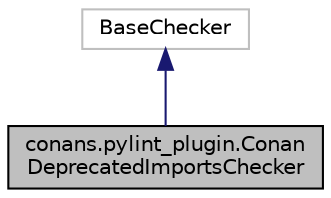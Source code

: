 digraph "conans.pylint_plugin.ConanDeprecatedImportsChecker"
{
 // LATEX_PDF_SIZE
  edge [fontname="Helvetica",fontsize="10",labelfontname="Helvetica",labelfontsize="10"];
  node [fontname="Helvetica",fontsize="10",shape=record];
  Node1 [label="conans.pylint_plugin.Conan\lDeprecatedImportsChecker",height=0.2,width=0.4,color="black", fillcolor="grey75", style="filled", fontcolor="black",tooltip=" "];
  Node2 -> Node1 [dir="back",color="midnightblue",fontsize="10",style="solid"];
  Node2 [label="BaseChecker",height=0.2,width=0.4,color="grey75", fillcolor="white", style="filled",tooltip=" "];
}
